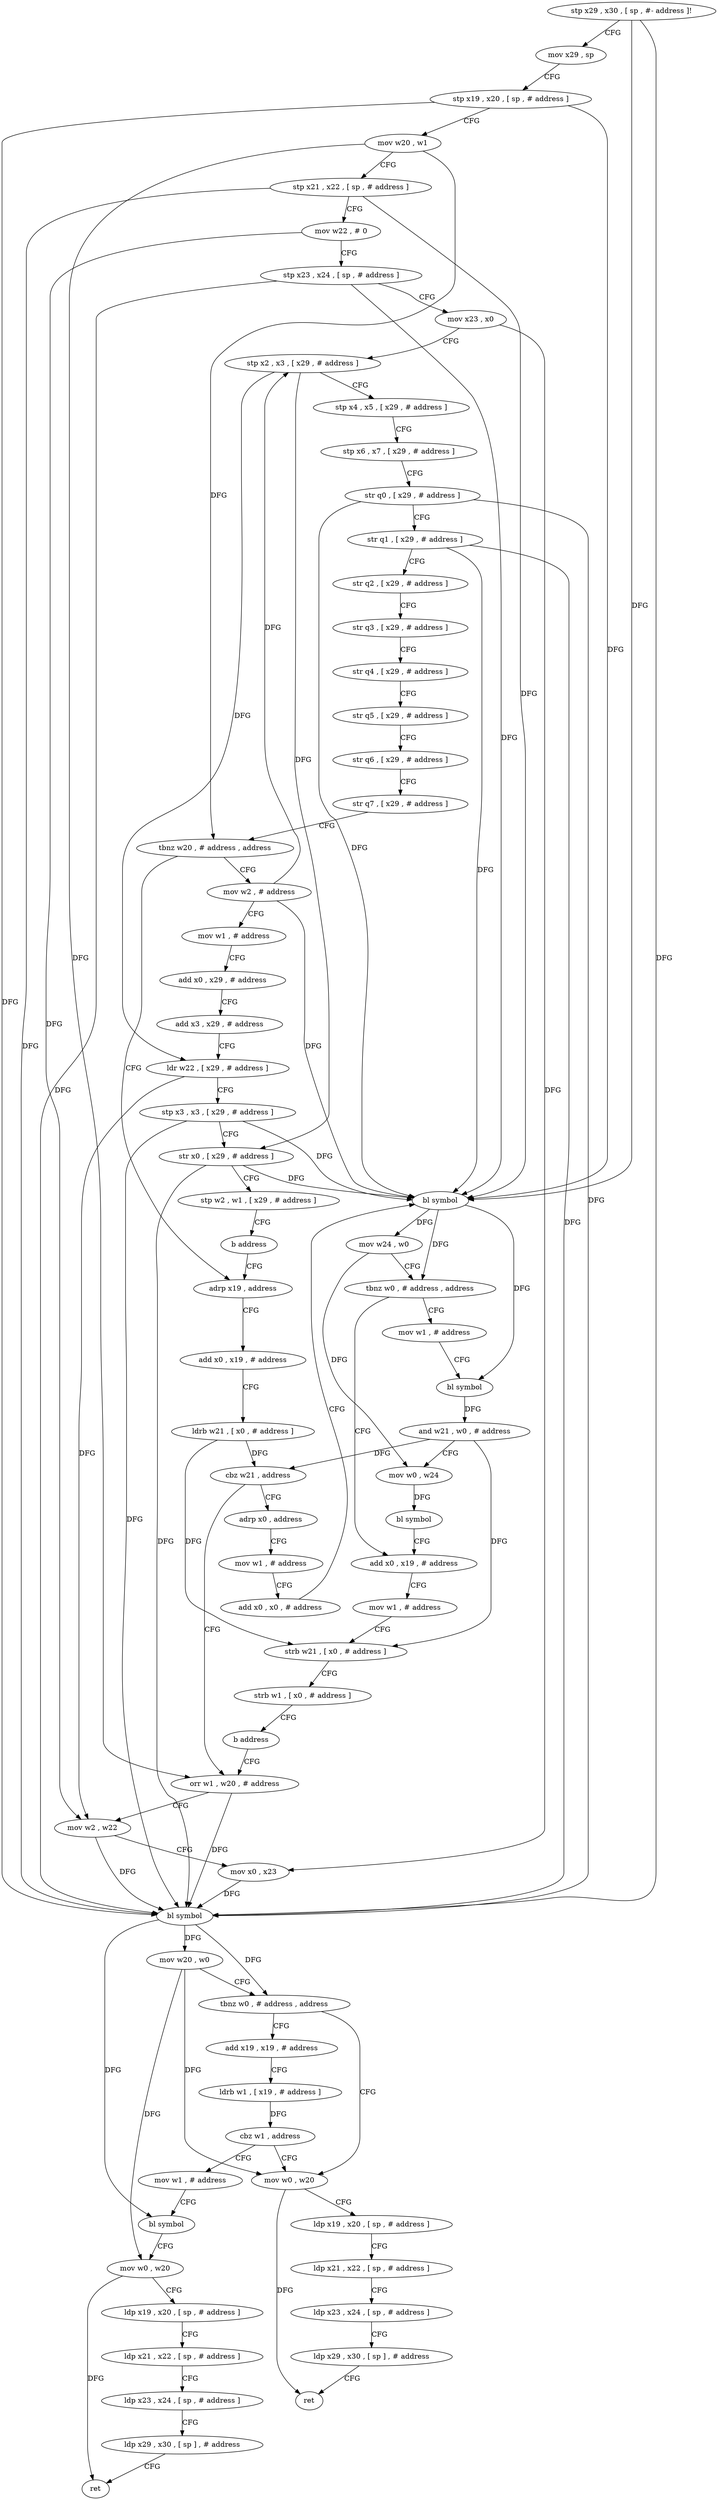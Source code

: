 digraph "func" {
"4265112" [label = "stp x29 , x30 , [ sp , #- address ]!" ]
"4265116" [label = "mov x29 , sp" ]
"4265120" [label = "stp x19 , x20 , [ sp , # address ]" ]
"4265124" [label = "mov w20 , w1" ]
"4265128" [label = "stp x21 , x22 , [ sp , # address ]" ]
"4265132" [label = "mov w22 , # 0" ]
"4265136" [label = "stp x23 , x24 , [ sp , # address ]" ]
"4265140" [label = "mov x23 , x0" ]
"4265144" [label = "stp x2 , x3 , [ x29 , # address ]" ]
"4265148" [label = "stp x4 , x5 , [ x29 , # address ]" ]
"4265152" [label = "stp x6 , x7 , [ x29 , # address ]" ]
"4265156" [label = "str q0 , [ x29 , # address ]" ]
"4265160" [label = "str q1 , [ x29 , # address ]" ]
"4265164" [label = "str q2 , [ x29 , # address ]" ]
"4265168" [label = "str q3 , [ x29 , # address ]" ]
"4265172" [label = "str q4 , [ x29 , # address ]" ]
"4265176" [label = "str q5 , [ x29 , # address ]" ]
"4265180" [label = "str q6 , [ x29 , # address ]" ]
"4265184" [label = "str q7 , [ x29 , # address ]" ]
"4265188" [label = "tbnz w20 , # address , address" ]
"4265368" [label = "mov w2 , # address" ]
"4265192" [label = "adrp x19 , address" ]
"4265372" [label = "mov w1 , # address" ]
"4265376" [label = "add x0 , x29 , # address" ]
"4265380" [label = "add x3 , x29 , # address" ]
"4265384" [label = "ldr w22 , [ x29 , # address ]" ]
"4265388" [label = "stp x3 , x3 , [ x29 , # address ]" ]
"4265392" [label = "str x0 , [ x29 , # address ]" ]
"4265396" [label = "stp w2 , w1 , [ x29 , # address ]" ]
"4265400" [label = "b address" ]
"4265196" [label = "add x0 , x19 , # address" ]
"4265200" [label = "ldrb w21 , [ x0 , # address ]" ]
"4265204" [label = "cbz w21 , address" ]
"4265304" [label = "adrp x0 , address" ]
"4265208" [label = "orr w1 , w20 , # address" ]
"4265308" [label = "mov w1 , # address" ]
"4265312" [label = "add x0 , x0 , # address" ]
"4265316" [label = "bl symbol" ]
"4265320" [label = "mov w24 , w0" ]
"4265324" [label = "tbnz w0 , # address , address" ]
"4265348" [label = "add x0 , x19 , # address" ]
"4265328" [label = "mov w1 , # address" ]
"4265212" [label = "mov w2 , w22" ]
"4265216" [label = "mov x0 , x23" ]
"4265220" [label = "bl symbol" ]
"4265224" [label = "mov w20 , w0" ]
"4265228" [label = "tbnz w0 , # address , address" ]
"4265244" [label = "mov w0 , w20" ]
"4265232" [label = "add x19 , x19 , # address" ]
"4265352" [label = "mov w1 , # address" ]
"4265356" [label = "strb w21 , [ x0 , # address ]" ]
"4265360" [label = "strb w1 , [ x0 , # address ]" ]
"4265364" [label = "b address" ]
"4265332" [label = "bl symbol" ]
"4265336" [label = "and w21 , w0 , # address" ]
"4265340" [label = "mov w0 , w24" ]
"4265344" [label = "bl symbol" ]
"4265248" [label = "ldp x19 , x20 , [ sp , # address ]" ]
"4265252" [label = "ldp x21 , x22 , [ sp , # address ]" ]
"4265256" [label = "ldp x23 , x24 , [ sp , # address ]" ]
"4265260" [label = "ldp x29 , x30 , [ sp ] , # address" ]
"4265264" [label = "ret" ]
"4265236" [label = "ldrb w1 , [ x19 , # address ]" ]
"4265240" [label = "cbz w1 , address" ]
"4265272" [label = "mov w1 , # address" ]
"4265276" [label = "bl symbol" ]
"4265280" [label = "mov w0 , w20" ]
"4265284" [label = "ldp x19 , x20 , [ sp , # address ]" ]
"4265288" [label = "ldp x21 , x22 , [ sp , # address ]" ]
"4265292" [label = "ldp x23 , x24 , [ sp , # address ]" ]
"4265296" [label = "ldp x29 , x30 , [ sp ] , # address" ]
"4265300" [label = "ret" ]
"4265112" -> "4265116" [ label = "CFG" ]
"4265112" -> "4265316" [ label = "DFG" ]
"4265112" -> "4265220" [ label = "DFG" ]
"4265116" -> "4265120" [ label = "CFG" ]
"4265120" -> "4265124" [ label = "CFG" ]
"4265120" -> "4265316" [ label = "DFG" ]
"4265120" -> "4265220" [ label = "DFG" ]
"4265124" -> "4265128" [ label = "CFG" ]
"4265124" -> "4265188" [ label = "DFG" ]
"4265124" -> "4265208" [ label = "DFG" ]
"4265128" -> "4265132" [ label = "CFG" ]
"4265128" -> "4265316" [ label = "DFG" ]
"4265128" -> "4265220" [ label = "DFG" ]
"4265132" -> "4265136" [ label = "CFG" ]
"4265132" -> "4265212" [ label = "DFG" ]
"4265136" -> "4265140" [ label = "CFG" ]
"4265136" -> "4265316" [ label = "DFG" ]
"4265136" -> "4265220" [ label = "DFG" ]
"4265140" -> "4265144" [ label = "CFG" ]
"4265140" -> "4265216" [ label = "DFG" ]
"4265144" -> "4265148" [ label = "CFG" ]
"4265144" -> "4265384" [ label = "DFG" ]
"4265144" -> "4265392" [ label = "DFG" ]
"4265148" -> "4265152" [ label = "CFG" ]
"4265152" -> "4265156" [ label = "CFG" ]
"4265156" -> "4265160" [ label = "CFG" ]
"4265156" -> "4265316" [ label = "DFG" ]
"4265156" -> "4265220" [ label = "DFG" ]
"4265160" -> "4265164" [ label = "CFG" ]
"4265160" -> "4265316" [ label = "DFG" ]
"4265160" -> "4265220" [ label = "DFG" ]
"4265164" -> "4265168" [ label = "CFG" ]
"4265168" -> "4265172" [ label = "CFG" ]
"4265172" -> "4265176" [ label = "CFG" ]
"4265176" -> "4265180" [ label = "CFG" ]
"4265180" -> "4265184" [ label = "CFG" ]
"4265184" -> "4265188" [ label = "CFG" ]
"4265188" -> "4265368" [ label = "CFG" ]
"4265188" -> "4265192" [ label = "CFG" ]
"4265368" -> "4265372" [ label = "CFG" ]
"4265368" -> "4265144" [ label = "DFG" ]
"4265368" -> "4265316" [ label = "DFG" ]
"4265192" -> "4265196" [ label = "CFG" ]
"4265372" -> "4265376" [ label = "CFG" ]
"4265376" -> "4265380" [ label = "CFG" ]
"4265380" -> "4265384" [ label = "CFG" ]
"4265384" -> "4265388" [ label = "CFG" ]
"4265384" -> "4265212" [ label = "DFG" ]
"4265388" -> "4265392" [ label = "CFG" ]
"4265388" -> "4265316" [ label = "DFG" ]
"4265388" -> "4265220" [ label = "DFG" ]
"4265392" -> "4265396" [ label = "CFG" ]
"4265392" -> "4265316" [ label = "DFG" ]
"4265392" -> "4265220" [ label = "DFG" ]
"4265396" -> "4265400" [ label = "CFG" ]
"4265400" -> "4265192" [ label = "CFG" ]
"4265196" -> "4265200" [ label = "CFG" ]
"4265200" -> "4265204" [ label = "DFG" ]
"4265200" -> "4265356" [ label = "DFG" ]
"4265204" -> "4265304" [ label = "CFG" ]
"4265204" -> "4265208" [ label = "CFG" ]
"4265304" -> "4265308" [ label = "CFG" ]
"4265208" -> "4265212" [ label = "CFG" ]
"4265208" -> "4265220" [ label = "DFG" ]
"4265308" -> "4265312" [ label = "CFG" ]
"4265312" -> "4265316" [ label = "CFG" ]
"4265316" -> "4265320" [ label = "DFG" ]
"4265316" -> "4265324" [ label = "DFG" ]
"4265316" -> "4265332" [ label = "DFG" ]
"4265320" -> "4265324" [ label = "CFG" ]
"4265320" -> "4265340" [ label = "DFG" ]
"4265324" -> "4265348" [ label = "CFG" ]
"4265324" -> "4265328" [ label = "CFG" ]
"4265348" -> "4265352" [ label = "CFG" ]
"4265328" -> "4265332" [ label = "CFG" ]
"4265212" -> "4265216" [ label = "CFG" ]
"4265212" -> "4265220" [ label = "DFG" ]
"4265216" -> "4265220" [ label = "DFG" ]
"4265220" -> "4265224" [ label = "DFG" ]
"4265220" -> "4265228" [ label = "DFG" ]
"4265220" -> "4265276" [ label = "DFG" ]
"4265224" -> "4265228" [ label = "CFG" ]
"4265224" -> "4265244" [ label = "DFG" ]
"4265224" -> "4265280" [ label = "DFG" ]
"4265228" -> "4265244" [ label = "CFG" ]
"4265228" -> "4265232" [ label = "CFG" ]
"4265244" -> "4265248" [ label = "CFG" ]
"4265244" -> "4265264" [ label = "DFG" ]
"4265232" -> "4265236" [ label = "CFG" ]
"4265352" -> "4265356" [ label = "CFG" ]
"4265356" -> "4265360" [ label = "CFG" ]
"4265360" -> "4265364" [ label = "CFG" ]
"4265364" -> "4265208" [ label = "CFG" ]
"4265332" -> "4265336" [ label = "DFG" ]
"4265336" -> "4265340" [ label = "CFG" ]
"4265336" -> "4265204" [ label = "DFG" ]
"4265336" -> "4265356" [ label = "DFG" ]
"4265340" -> "4265344" [ label = "DFG" ]
"4265344" -> "4265348" [ label = "CFG" ]
"4265248" -> "4265252" [ label = "CFG" ]
"4265252" -> "4265256" [ label = "CFG" ]
"4265256" -> "4265260" [ label = "CFG" ]
"4265260" -> "4265264" [ label = "CFG" ]
"4265236" -> "4265240" [ label = "DFG" ]
"4265240" -> "4265272" [ label = "CFG" ]
"4265240" -> "4265244" [ label = "CFG" ]
"4265272" -> "4265276" [ label = "CFG" ]
"4265276" -> "4265280" [ label = "CFG" ]
"4265280" -> "4265284" [ label = "CFG" ]
"4265280" -> "4265300" [ label = "DFG" ]
"4265284" -> "4265288" [ label = "CFG" ]
"4265288" -> "4265292" [ label = "CFG" ]
"4265292" -> "4265296" [ label = "CFG" ]
"4265296" -> "4265300" [ label = "CFG" ]
}

